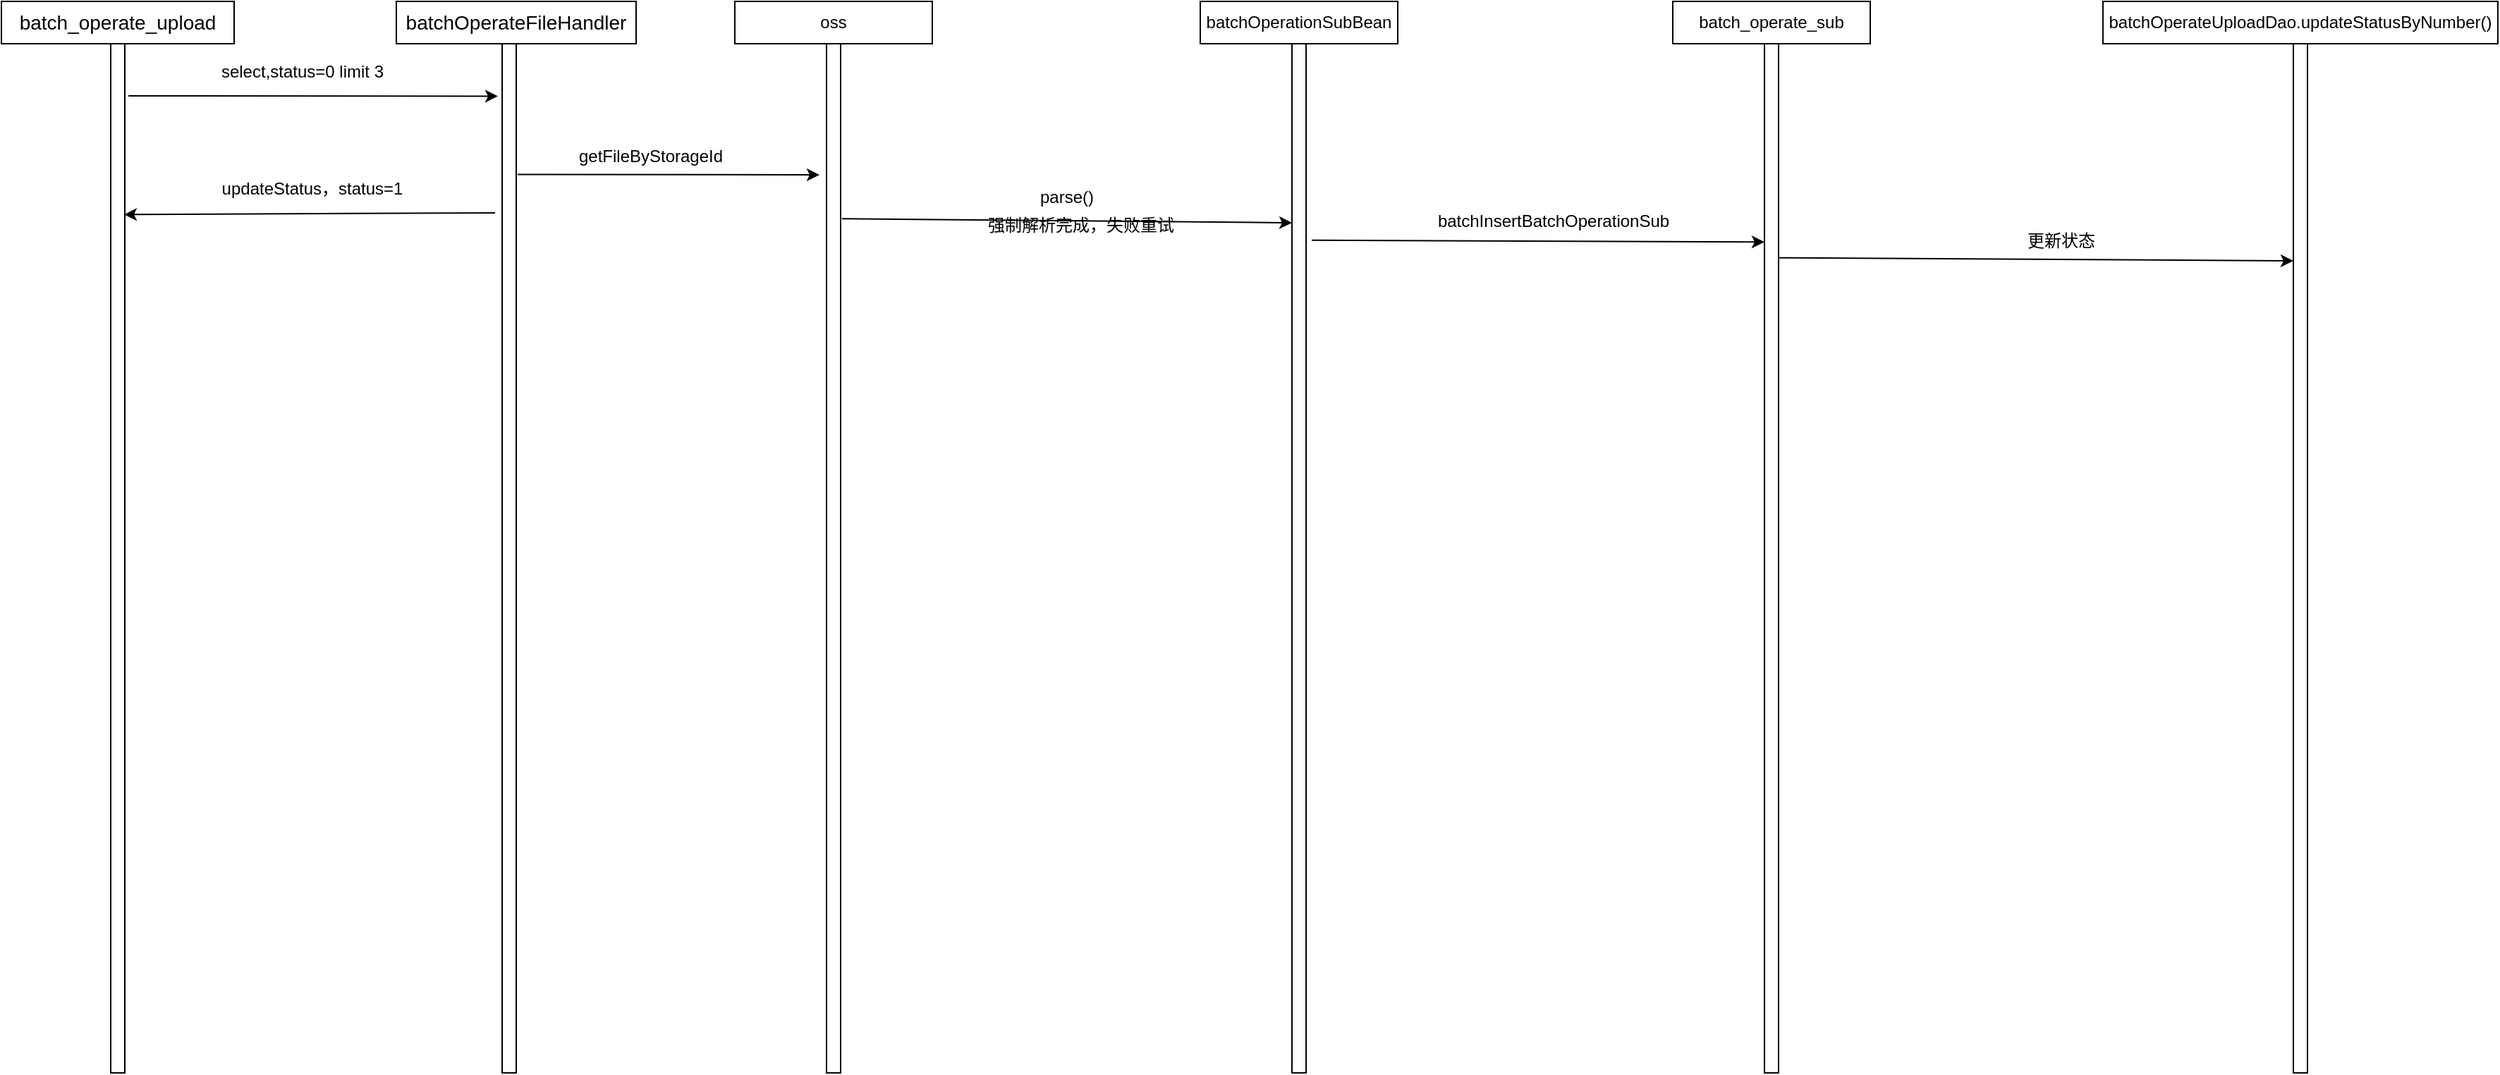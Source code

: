 <mxfile version="14.2.9" type="github">
  <diagram id="SzrN_A2-p0zhfCpZQCAm" name="Page-1">
    <mxGraphModel dx="4916" dy="622" grid="1" gridSize="10" guides="1" tooltips="1" connect="1" arrows="1" fold="1" page="1" pageScale="1" pageWidth="3300" pageHeight="4681" math="0" shadow="0">
      <root>
        <mxCell id="0" />
        <mxCell id="1" parent="0" />
        <mxCell id="zBDOj5Wmzki5_jdscD6F-1" value="&lt;span style=&quot;font-size: 14px&quot;&gt;batchOperateFileHandler&lt;/span&gt;" style="rounded=0;whiteSpace=wrap;html=1;" parent="1" vertex="1">
          <mxGeometry x="100" y="50" width="170" height="30" as="geometry" />
        </mxCell>
        <mxCell id="zBDOj5Wmzki5_jdscD6F-2" value="" style="rounded=0;whiteSpace=wrap;html=1;" parent="1" vertex="1">
          <mxGeometry x="175" y="80" width="10" height="730" as="geometry" />
        </mxCell>
        <mxCell id="zBDOj5Wmzki5_jdscD6F-3" value="batchOperationSubBean" style="rounded=0;whiteSpace=wrap;html=1;" parent="1" vertex="1">
          <mxGeometry x="670" y="50" width="140" height="30" as="geometry" />
        </mxCell>
        <mxCell id="zBDOj5Wmzki5_jdscD6F-4" value="" style="rounded=0;whiteSpace=wrap;html=1;" parent="1" vertex="1">
          <mxGeometry x="735" y="80" width="10" height="730" as="geometry" />
        </mxCell>
        <mxCell id="zBDOj5Wmzki5_jdscD6F-5" value="batch_operate_sub" style="rounded=0;whiteSpace=wrap;html=1;" parent="1" vertex="1">
          <mxGeometry x="1005" y="50" width="140" height="30" as="geometry" />
        </mxCell>
        <mxCell id="zBDOj5Wmzki5_jdscD6F-6" value="" style="rounded=0;whiteSpace=wrap;html=1;" parent="1" vertex="1">
          <mxGeometry x="1070" y="80" width="10" height="730" as="geometry" />
        </mxCell>
        <mxCell id="zBDOj5Wmzki5_jdscD6F-7" value="" style="endArrow=classic;html=1;entryX=-0.3;entryY=0.051;entryDx=0;entryDy=0;entryPerimeter=0;" parent="1" target="zBDOj5Wmzki5_jdscD6F-2" edge="1">
          <mxGeometry width="50" height="50" relative="1" as="geometry">
            <mxPoint x="-90" y="117" as="sourcePoint" />
            <mxPoint x="149" y="117.23" as="targetPoint" />
          </mxGeometry>
        </mxCell>
        <mxCell id="zBDOj5Wmzki5_jdscD6F-8" value="select,status=0 limit 3" style="text;html=1;align=center;verticalAlign=middle;resizable=0;points=[];autosize=1;" parent="1" vertex="1">
          <mxGeometry x="-32" y="90" width="130" height="20" as="geometry" />
        </mxCell>
        <mxCell id="zBDOj5Wmzki5_jdscD6F-9" value="" style="endArrow=classic;html=1;exitX=1.1;exitY=0.17;exitDx=0;exitDy=0;exitPerimeter=0;" parent="1" edge="1" source="0GQ6qkIZAZCKvylmNYfi-5">
          <mxGeometry width="50" height="50" relative="1" as="geometry">
            <mxPoint x="519" y="204.98" as="sourcePoint" />
            <mxPoint x="735" y="207.02" as="targetPoint" />
          </mxGeometry>
        </mxCell>
        <mxCell id="zBDOj5Wmzki5_jdscD6F-10" value="parse()" style="text;html=1;align=center;verticalAlign=middle;resizable=0;points=[];autosize=1;" parent="1" vertex="1">
          <mxGeometry x="550" y="179" width="50" height="20" as="geometry" />
        </mxCell>
        <mxCell id="zBDOj5Wmzki5_jdscD6F-12" value="&lt;span style=&quot;font-size: 14px&quot;&gt;batch_operate_upload&lt;/span&gt;" style="rounded=0;whiteSpace=wrap;html=1;" parent="1" vertex="1">
          <mxGeometry x="-180" y="50" width="165" height="30" as="geometry" />
        </mxCell>
        <mxCell id="zBDOj5Wmzki5_jdscD6F-13" value="" style="rounded=0;whiteSpace=wrap;html=1;" parent="1" vertex="1">
          <mxGeometry x="-102.5" y="80" width="10" height="730" as="geometry" />
        </mxCell>
        <mxCell id="zBDOj5Wmzki5_jdscD6F-16" value="batchOperateUploadDao.updateStatusByNumber()" style="rounded=0;whiteSpace=wrap;html=1;" parent="1" vertex="1">
          <mxGeometry x="1310" y="50" width="280" height="30" as="geometry" />
        </mxCell>
        <mxCell id="zBDOj5Wmzki5_jdscD6F-17" value="" style="rounded=0;whiteSpace=wrap;html=1;" parent="1" vertex="1">
          <mxGeometry x="1445" y="80" width="10" height="730" as="geometry" />
        </mxCell>
        <mxCell id="zBDOj5Wmzki5_jdscD6F-18" value="" style="endArrow=classic;html=1;entryX=0.1;entryY=0.084;entryDx=0;entryDy=0;entryPerimeter=0;" parent="1" edge="1">
          <mxGeometry width="50" height="50" relative="1" as="geometry">
            <mxPoint x="749" y="219.34" as="sourcePoint" />
            <mxPoint x="1070" y="220.66" as="targetPoint" />
          </mxGeometry>
        </mxCell>
        <mxCell id="zBDOj5Wmzki5_jdscD6F-19" value="batchInsertBatchOperationSub" style="text;html=1;align=center;verticalAlign=middle;resizable=0;points=[];autosize=1;" parent="1" vertex="1">
          <mxGeometry x="830" y="196" width="180" height="20" as="geometry" />
        </mxCell>
        <mxCell id="zBDOj5Wmzki5_jdscD6F-20" value="" style="endArrow=classic;html=1;exitX=1;exitY=0.208;exitDx=0;exitDy=0;exitPerimeter=0;entryX=0;entryY=0.211;entryDx=0;entryDy=0;entryPerimeter=0;" parent="1" source="zBDOj5Wmzki5_jdscD6F-6" target="zBDOj5Wmzki5_jdscD6F-17" edge="1">
          <mxGeometry width="50" height="50" relative="1" as="geometry">
            <mxPoint x="1050" y="310" as="sourcePoint" />
            <mxPoint x="1100" y="260" as="targetPoint" />
          </mxGeometry>
        </mxCell>
        <mxCell id="zBDOj5Wmzki5_jdscD6F-21" value="更新状态" style="text;html=1;align=center;verticalAlign=middle;resizable=0;points=[];autosize=1;" parent="1" vertex="1">
          <mxGeometry x="1250" y="210" width="60" height="20" as="geometry" />
        </mxCell>
        <mxCell id="0GQ6qkIZAZCKvylmNYfi-1" value="强制解析完成，失败重试" style="text;html=1;align=center;verticalAlign=middle;resizable=0;points=[];autosize=1;" vertex="1" parent="1">
          <mxGeometry x="510" y="199" width="150" height="20" as="geometry" />
        </mxCell>
        <mxCell id="0GQ6qkIZAZCKvylmNYfi-2" value="" style="endArrow=classic;html=1;entryX=0.95;entryY=0.166;entryDx=0;entryDy=0;entryPerimeter=0;" edge="1" parent="1" target="zBDOj5Wmzki5_jdscD6F-13">
          <mxGeometry width="50" height="50" relative="1" as="geometry">
            <mxPoint x="170" y="200" as="sourcePoint" />
            <mxPoint x="80" y="190" as="targetPoint" />
          </mxGeometry>
        </mxCell>
        <mxCell id="0GQ6qkIZAZCKvylmNYfi-3" value="updateStatus，status=1" style="text;html=1;align=center;verticalAlign=middle;resizable=0;points=[];autosize=1;" vertex="1" parent="1">
          <mxGeometry x="-30" y="173" width="140" height="20" as="geometry" />
        </mxCell>
        <mxCell id="0GQ6qkIZAZCKvylmNYfi-4" value="oss" style="rounded=0;whiteSpace=wrap;html=1;" vertex="1" parent="1">
          <mxGeometry x="340" y="50" width="140" height="30" as="geometry" />
        </mxCell>
        <mxCell id="0GQ6qkIZAZCKvylmNYfi-5" value="" style="rounded=0;whiteSpace=wrap;html=1;" vertex="1" parent="1">
          <mxGeometry x="405" y="80" width="10" height="730" as="geometry" />
        </mxCell>
        <mxCell id="0GQ6qkIZAZCKvylmNYfi-7" value="" style="endArrow=classic;html=1;exitX=1.1;exitY=0.127;exitDx=0;exitDy=0;exitPerimeter=0;" edge="1" parent="1" source="zBDOj5Wmzki5_jdscD6F-2">
          <mxGeometry width="50" height="50" relative="1" as="geometry">
            <mxPoint x="260" y="200" as="sourcePoint" />
            <mxPoint x="400" y="173" as="targetPoint" />
          </mxGeometry>
        </mxCell>
        <mxCell id="0GQ6qkIZAZCKvylmNYfi-8" value="getFileByStorageId" style="text;html=1;align=center;verticalAlign=middle;resizable=0;points=[];autosize=1;" vertex="1" parent="1">
          <mxGeometry x="220" y="150" width="120" height="20" as="geometry" />
        </mxCell>
      </root>
    </mxGraphModel>
  </diagram>
</mxfile>
